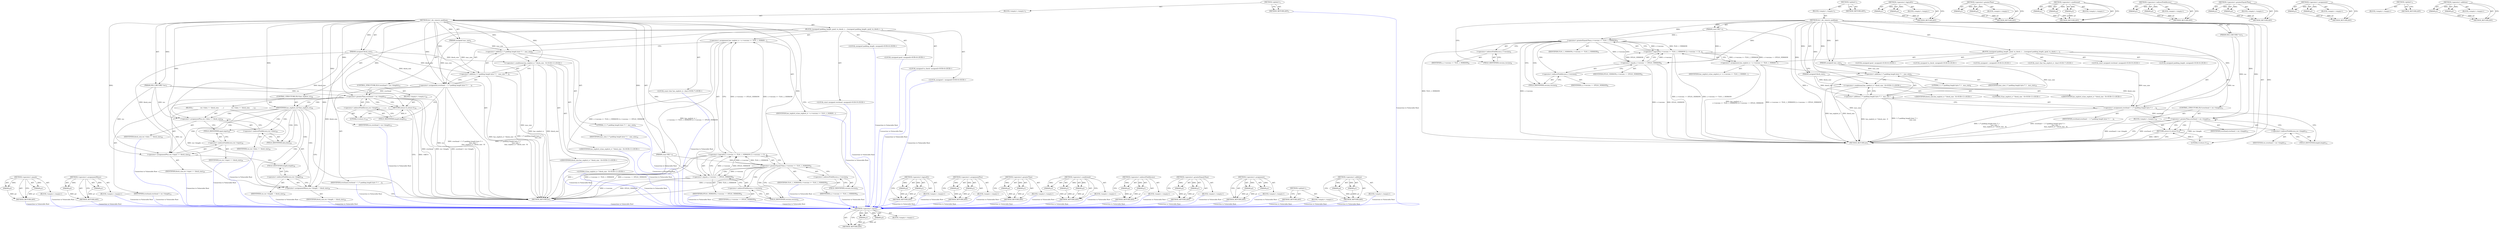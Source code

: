digraph "&lt;operator&gt;.addition" {
vulnerable_97 [label=<(METHOD,&lt;operator&gt;.equals)>];
vulnerable_98 [label=<(PARAM,p1)>];
vulnerable_99 [label=<(PARAM,p2)>];
vulnerable_100 [label=<(BLOCK,&lt;empty&gt;,&lt;empty&gt;)>];
vulnerable_101 [label=<(METHOD_RETURN,ANY)>];
vulnerable_6 [label=<(METHOD,&lt;global&gt;)<SUB>1</SUB>>];
vulnerable_7 [label=<(BLOCK,&lt;empty&gt;,&lt;empty&gt;)<SUB>1</SUB>>];
vulnerable_8 [label=<(METHOD,tls1_cbc_remove_padding)<SUB>1</SUB>>];
vulnerable_9 [label=<(PARAM,const SSL* s)<SUB>1</SUB>>];
vulnerable_10 [label=<(PARAM,SSL3_RECORD *rec)<SUB>2</SUB>>];
vulnerable_11 [label=<(PARAM,unsigned block_size)<SUB>3</SUB>>];
vulnerable_12 [label=<(PARAM,unsigned mac_size)<SUB>4</SUB>>];
vulnerable_13 [label=<(BLOCK,{
	unsigned padding_length, good, to_check, i;
...,{
	unsigned padding_length, good, to_check, i;
...)<SUB>5</SUB>>];
vulnerable_14 [label="<(LOCAL,unsigned padding_length: unsigned)<SUB>6</SUB>>"];
vulnerable_15 [label="<(LOCAL,unsigned good: unsigned)<SUB>6</SUB>>"];
vulnerable_16 [label="<(LOCAL,unsigned to_check: unsigned)<SUB>6</SUB>>"];
vulnerable_17 [label="<(LOCAL,unsigned i: unsigned)<SUB>6</SUB>>"];
vulnerable_18 [label="<(LOCAL,const char has_explicit_iv: char)<SUB>7</SUB>>"];
vulnerable_19 [label=<(&lt;operator&gt;.assignment,has_explicit_iv =
		s-&gt;version &gt;= TLS1_1_VERSIO...)<SUB>7</SUB>>];
vulnerable_20 [label=<(IDENTIFIER,has_explicit_iv,has_explicit_iv =
		s-&gt;version &gt;= TLS1_1_VERSIO...)<SUB>7</SUB>>];
vulnerable_21 [label=<(&lt;operator&gt;.logicalOr,s-&gt;version &gt;= TLS1_1_VERSION || s-&gt;version == D...)<SUB>8</SUB>>];
vulnerable_22 [label=<(&lt;operator&gt;.greaterEqualsThan,s-&gt;version &gt;= TLS1_1_VERSION)<SUB>8</SUB>>];
vulnerable_23 [label=<(&lt;operator&gt;.indirectFieldAccess,s-&gt;version)<SUB>8</SUB>>];
vulnerable_24 [label=<(IDENTIFIER,s,s-&gt;version &gt;= TLS1_1_VERSION)<SUB>8</SUB>>];
vulnerable_25 [label=<(FIELD_IDENTIFIER,version,version)<SUB>8</SUB>>];
vulnerable_26 [label=<(IDENTIFIER,TLS1_1_VERSION,s-&gt;version &gt;= TLS1_1_VERSION)<SUB>8</SUB>>];
vulnerable_27 [label=<(&lt;operator&gt;.equals,s-&gt;version == DTLS1_VERSION)<SUB>8</SUB>>];
vulnerable_28 [label=<(&lt;operator&gt;.indirectFieldAccess,s-&gt;version)<SUB>8</SUB>>];
vulnerable_29 [label=<(IDENTIFIER,s,s-&gt;version == DTLS1_VERSION)<SUB>8</SUB>>];
vulnerable_30 [label=<(FIELD_IDENTIFIER,version,version)<SUB>8</SUB>>];
vulnerable_31 [label=<(IDENTIFIER,DTLS1_VERSION,s-&gt;version == DTLS1_VERSION)<SUB>8</SUB>>];
vulnerable_32 [label="<(LOCAL,const unsigned overhead: unsigned)<SUB>9</SUB>>"];
vulnerable_33 [label=<(&lt;operator&gt;.assignment,overhead = 1 /* padding length byte */ +
				  ...)<SUB>9</SUB>>];
vulnerable_34 [label=<(IDENTIFIER,overhead,overhead = 1 /* padding length byte */ +
				  ...)<SUB>9</SUB>>];
vulnerable_35 [label=<(&lt;operator&gt;.addition,1 /* padding length byte */ +
				  mac_size +
...)<SUB>9</SUB>>];
vulnerable_36 [label=<(&lt;operator&gt;.addition,1 /* padding length byte */ +
				  mac_size)<SUB>9</SUB>>];
vulnerable_37 [label=<(LITERAL,1,1 /* padding length byte */ +
				  mac_size)<SUB>9</SUB>>];
vulnerable_38 [label=<(IDENTIFIER,mac_size,1 /* padding length byte */ +
				  mac_size)<SUB>10</SUB>>];
vulnerable_39 [label="<(&lt;operator&gt;.conditional,has_explicit_iv ? block_size : 0)<SUB>11</SUB>>"];
vulnerable_40 [label="<(IDENTIFIER,has_explicit_iv,has_explicit_iv ? block_size : 0)<SUB>11</SUB>>"];
vulnerable_41 [label="<(IDENTIFIER,block_size,has_explicit_iv ? block_size : 0)<SUB>11</SUB>>"];
vulnerable_42 [label="<(LITERAL,0,has_explicit_iv ? block_size : 0)<SUB>11</SUB>>"];
vulnerable_43 [label=<(CONTROL_STRUCTURE,IF,if (overhead &gt; rec-&gt;length))<SUB>15</SUB>>];
vulnerable_44 [label=<(&lt;operator&gt;.greaterThan,overhead &gt; rec-&gt;length)<SUB>15</SUB>>];
vulnerable_45 [label=<(IDENTIFIER,overhead,overhead &gt; rec-&gt;length)<SUB>15</SUB>>];
vulnerable_46 [label=<(&lt;operator&gt;.indirectFieldAccess,rec-&gt;length)<SUB>15</SUB>>];
vulnerable_47 [label=<(IDENTIFIER,rec,overhead &gt; rec-&gt;length)<SUB>15</SUB>>];
vulnerable_48 [label=<(FIELD_IDENTIFIER,length,length)<SUB>15</SUB>>];
vulnerable_49 [label=<(BLOCK,&lt;empty&gt;,&lt;empty&gt;)<SUB>16</SUB>>];
vulnerable_50 [label=<(RETURN,return 0;,return 0;)<SUB>16</SUB>>];
vulnerable_51 [label=<(LITERAL,0,return 0;)<SUB>16</SUB>>];
vulnerable_52 [label=<(METHOD_RETURN,int)<SUB>1</SUB>>];
vulnerable_54 [label=<(METHOD_RETURN,ANY)<SUB>1</SUB>>];
vulnerable_82 [label=<(METHOD,&lt;operator&gt;.logicalOr)>];
vulnerable_83 [label=<(PARAM,p1)>];
vulnerable_84 [label=<(PARAM,p2)>];
vulnerable_85 [label=<(BLOCK,&lt;empty&gt;,&lt;empty&gt;)>];
vulnerable_86 [label=<(METHOD_RETURN,ANY)>];
vulnerable_113 [label=<(METHOD,&lt;operator&gt;.greaterThan)>];
vulnerable_114 [label=<(PARAM,p1)>];
vulnerable_115 [label=<(PARAM,p2)>];
vulnerable_116 [label=<(BLOCK,&lt;empty&gt;,&lt;empty&gt;)>];
vulnerable_117 [label=<(METHOD_RETURN,ANY)>];
vulnerable_107 [label=<(METHOD,&lt;operator&gt;.conditional)>];
vulnerable_108 [label=<(PARAM,p1)>];
vulnerable_109 [label=<(PARAM,p2)>];
vulnerable_110 [label=<(PARAM,p3)>];
vulnerable_111 [label=<(BLOCK,&lt;empty&gt;,&lt;empty&gt;)>];
vulnerable_112 [label=<(METHOD_RETURN,ANY)>];
vulnerable_92 [label=<(METHOD,&lt;operator&gt;.indirectFieldAccess)>];
vulnerable_93 [label=<(PARAM,p1)>];
vulnerable_94 [label=<(PARAM,p2)>];
vulnerable_95 [label=<(BLOCK,&lt;empty&gt;,&lt;empty&gt;)>];
vulnerable_96 [label=<(METHOD_RETURN,ANY)>];
vulnerable_87 [label=<(METHOD,&lt;operator&gt;.greaterEqualsThan)>];
vulnerable_88 [label=<(PARAM,p1)>];
vulnerable_89 [label=<(PARAM,p2)>];
vulnerable_90 [label=<(BLOCK,&lt;empty&gt;,&lt;empty&gt;)>];
vulnerable_91 [label=<(METHOD_RETURN,ANY)>];
vulnerable_77 [label=<(METHOD,&lt;operator&gt;.assignment)>];
vulnerable_78 [label=<(PARAM,p1)>];
vulnerable_79 [label=<(PARAM,p2)>];
vulnerable_80 [label=<(BLOCK,&lt;empty&gt;,&lt;empty&gt;)>];
vulnerable_81 [label=<(METHOD_RETURN,ANY)>];
vulnerable_71 [label=<(METHOD,&lt;global&gt;)<SUB>1</SUB>>];
vulnerable_72 [label=<(BLOCK,&lt;empty&gt;,&lt;empty&gt;)>];
vulnerable_73 [label=<(METHOD_RETURN,ANY)>];
vulnerable_102 [label=<(METHOD,&lt;operator&gt;.addition)>];
vulnerable_103 [label=<(PARAM,p1)>];
vulnerable_104 [label=<(PARAM,p2)>];
vulnerable_105 [label=<(BLOCK,&lt;empty&gt;,&lt;empty&gt;)>];
vulnerable_106 [label=<(METHOD_RETURN,ANY)>];
fixed_115 [label=<(METHOD,&lt;operator&gt;.equals)>];
fixed_116 [label=<(PARAM,p1)>];
fixed_117 [label=<(PARAM,p2)>];
fixed_118 [label=<(BLOCK,&lt;empty&gt;,&lt;empty&gt;)>];
fixed_119 [label=<(METHOD_RETURN,ANY)>];
fixed_141 [label=<(METHOD,&lt;operator&gt;.assignmentMinus)>];
fixed_142 [label=<(PARAM,p1)>];
fixed_143 [label=<(PARAM,p2)>];
fixed_144 [label=<(BLOCK,&lt;empty&gt;,&lt;empty&gt;)>];
fixed_145 [label=<(METHOD_RETURN,ANY)>];
fixed_6 [label=<(METHOD,&lt;global&gt;)<SUB>1</SUB>>];
fixed_7 [label=<(BLOCK,&lt;empty&gt;,&lt;empty&gt;)<SUB>1</SUB>>];
fixed_8 [label=<(METHOD,tls1_cbc_remove_padding)<SUB>1</SUB>>];
fixed_9 [label=<(PARAM,const SSL* s)<SUB>1</SUB>>];
fixed_10 [label=<(PARAM,SSL3_RECORD *rec)<SUB>2</SUB>>];
fixed_11 [label=<(PARAM,unsigned block_size)<SUB>3</SUB>>];
fixed_12 [label=<(PARAM,unsigned mac_size)<SUB>4</SUB>>];
fixed_13 [label=<(BLOCK,{
	unsigned padding_length, good, to_check, i;
...,{
	unsigned padding_length, good, to_check, i;
...)<SUB>5</SUB>>];
fixed_14 [label="<(LOCAL,unsigned padding_length: unsigned)<SUB>6</SUB>>"];
fixed_15 [label="<(LOCAL,unsigned good: unsigned)<SUB>6</SUB>>"];
fixed_16 [label="<(LOCAL,unsigned to_check: unsigned)<SUB>6</SUB>>"];
fixed_17 [label="<(LOCAL,unsigned i: unsigned)<SUB>6</SUB>>"];
fixed_18 [label="<(LOCAL,const char has_explicit_iv: char)<SUB>7</SUB>>"];
fixed_19 [label=<(&lt;operator&gt;.assignment,has_explicit_iv =
		s-&gt;version &gt;= TLS1_1_VERSIO...)<SUB>7</SUB>>];
fixed_20 [label=<(IDENTIFIER,has_explicit_iv,has_explicit_iv =
		s-&gt;version &gt;= TLS1_1_VERSIO...)<SUB>7</SUB>>];
fixed_21 [label=<(&lt;operator&gt;.logicalOr,s-&gt;version &gt;= TLS1_1_VERSION || s-&gt;version == D...)<SUB>8</SUB>>];
fixed_22 [label=<(&lt;operator&gt;.greaterEqualsThan,s-&gt;version &gt;= TLS1_1_VERSION)<SUB>8</SUB>>];
fixed_23 [label=<(&lt;operator&gt;.indirectFieldAccess,s-&gt;version)<SUB>8</SUB>>];
fixed_24 [label=<(IDENTIFIER,s,s-&gt;version &gt;= TLS1_1_VERSION)<SUB>8</SUB>>];
fixed_25 [label=<(FIELD_IDENTIFIER,version,version)<SUB>8</SUB>>];
fixed_26 [label=<(IDENTIFIER,TLS1_1_VERSION,s-&gt;version &gt;= TLS1_1_VERSION)<SUB>8</SUB>>];
fixed_27 [label=<(&lt;operator&gt;.equals,s-&gt;version == DTLS1_VERSION)<SUB>8</SUB>>];
fixed_28 [label=<(&lt;operator&gt;.indirectFieldAccess,s-&gt;version)<SUB>8</SUB>>];
fixed_29 [label=<(IDENTIFIER,s,s-&gt;version == DTLS1_VERSION)<SUB>8</SUB>>];
fixed_30 [label=<(FIELD_IDENTIFIER,version,version)<SUB>8</SUB>>];
fixed_31 [label=<(IDENTIFIER,DTLS1_VERSION,s-&gt;version == DTLS1_VERSION)<SUB>8</SUB>>];
fixed_32 [label="<(LOCAL,const unsigned overhead: unsigned)<SUB>9</SUB>>"];
fixed_33 [label=<(&lt;operator&gt;.assignment,overhead = 1 /* padding length byte */ +
				  ...)<SUB>9</SUB>>];
fixed_34 [label=<(IDENTIFIER,overhead,overhead = 1 /* padding length byte */ +
				  ...)<SUB>9</SUB>>];
fixed_35 [label=<(&lt;operator&gt;.addition,1 /* padding length byte */ +
				  mac_size +
...)<SUB>9</SUB>>];
fixed_36 [label=<(&lt;operator&gt;.addition,1 /* padding length byte */ +
				  mac_size)<SUB>9</SUB>>];
fixed_37 [label=<(LITERAL,1,1 /* padding length byte */ +
				  mac_size)<SUB>9</SUB>>];
fixed_38 [label=<(IDENTIFIER,mac_size,1 /* padding length byte */ +
				  mac_size)<SUB>10</SUB>>];
fixed_39 [label="<(&lt;operator&gt;.conditional,has_explicit_iv ? block_size : 0)<SUB>11</SUB>>"];
fixed_40 [label="<(IDENTIFIER,has_explicit_iv,has_explicit_iv ? block_size : 0)<SUB>11</SUB>>"];
fixed_41 [label="<(IDENTIFIER,block_size,has_explicit_iv ? block_size : 0)<SUB>11</SUB>>"];
fixed_42 [label="<(LITERAL,0,has_explicit_iv ? block_size : 0)<SUB>11</SUB>>"];
fixed_43 [label=<(CONTROL_STRUCTURE,IF,if (overhead &gt; rec-&gt;length))<SUB>15</SUB>>];
fixed_44 [label=<(&lt;operator&gt;.greaterThan,overhead &gt; rec-&gt;length)<SUB>15</SUB>>];
fixed_45 [label=<(IDENTIFIER,overhead,overhead &gt; rec-&gt;length)<SUB>15</SUB>>];
fixed_46 [label=<(&lt;operator&gt;.indirectFieldAccess,rec-&gt;length)<SUB>15</SUB>>];
fixed_47 [label=<(IDENTIFIER,rec,overhead &gt; rec-&gt;length)<SUB>15</SUB>>];
fixed_48 [label=<(FIELD_IDENTIFIER,length,length)<SUB>15</SUB>>];
fixed_49 [label=<(BLOCK,&lt;empty&gt;,&lt;empty&gt;)<SUB>16</SUB>>];
fixed_50 [label=<(RETURN,return 0;,return 0;)<SUB>16</SUB>>];
fixed_51 [label=<(LITERAL,0,return 0;)<SUB>16</SUB>>];
fixed_52 [label=<(CONTROL_STRUCTURE,IF,if (has_explicit_iv))<SUB>26</SUB>>];
fixed_53 [label=<(IDENTIFIER,has_explicit_iv,if (has_explicit_iv))<SUB>26</SUB>>];
fixed_54 [label=<(BLOCK,{
               rec-&gt;data += block_size;
     ...,{
               rec-&gt;data += block_size;
     ...)<SUB>27</SUB>>];
fixed_55 [label=<(&lt;operator&gt;.assignmentPlus,rec-&gt;data += block_size)<SUB>28</SUB>>];
fixed_56 [label=<(&lt;operator&gt;.indirectFieldAccess,rec-&gt;data)<SUB>28</SUB>>];
fixed_57 [label=<(IDENTIFIER,rec,rec-&gt;data += block_size)<SUB>28</SUB>>];
fixed_58 [label=<(FIELD_IDENTIFIER,data,data)<SUB>28</SUB>>];
fixed_59 [label=<(IDENTIFIER,block_size,rec-&gt;data += block_size)<SUB>28</SUB>>];
fixed_60 [label=<(&lt;operator&gt;.assignmentPlus,rec-&gt;input += block_size)<SUB>29</SUB>>];
fixed_61 [label=<(&lt;operator&gt;.indirectFieldAccess,rec-&gt;input)<SUB>29</SUB>>];
fixed_62 [label=<(IDENTIFIER,rec,rec-&gt;input += block_size)<SUB>29</SUB>>];
fixed_63 [label=<(FIELD_IDENTIFIER,input,input)<SUB>29</SUB>>];
fixed_64 [label=<(IDENTIFIER,block_size,rec-&gt;input += block_size)<SUB>29</SUB>>];
fixed_65 [label=<(&lt;operator&gt;.assignmentMinus,rec-&gt;length -= block_size)<SUB>30</SUB>>];
fixed_66 [label=<(&lt;operator&gt;.indirectFieldAccess,rec-&gt;length)<SUB>30</SUB>>];
fixed_67 [label=<(IDENTIFIER,rec,rec-&gt;length -= block_size)<SUB>30</SUB>>];
fixed_68 [label=<(FIELD_IDENTIFIER,length,length)<SUB>30</SUB>>];
fixed_69 [label=<(IDENTIFIER,block_size,rec-&gt;length -= block_size)<SUB>30</SUB>>];
fixed_70 [label=<(METHOD_RETURN,int)<SUB>1</SUB>>];
fixed_72 [label=<(METHOD_RETURN,ANY)<SUB>1</SUB>>];
fixed_100 [label=<(METHOD,&lt;operator&gt;.logicalOr)>];
fixed_101 [label=<(PARAM,p1)>];
fixed_102 [label=<(PARAM,p2)>];
fixed_103 [label=<(BLOCK,&lt;empty&gt;,&lt;empty&gt;)>];
fixed_104 [label=<(METHOD_RETURN,ANY)>];
fixed_136 [label=<(METHOD,&lt;operator&gt;.assignmentPlus)>];
fixed_137 [label=<(PARAM,p1)>];
fixed_138 [label=<(PARAM,p2)>];
fixed_139 [label=<(BLOCK,&lt;empty&gt;,&lt;empty&gt;)>];
fixed_140 [label=<(METHOD_RETURN,ANY)>];
fixed_131 [label=<(METHOD,&lt;operator&gt;.greaterThan)>];
fixed_132 [label=<(PARAM,p1)>];
fixed_133 [label=<(PARAM,p2)>];
fixed_134 [label=<(BLOCK,&lt;empty&gt;,&lt;empty&gt;)>];
fixed_135 [label=<(METHOD_RETURN,ANY)>];
fixed_125 [label=<(METHOD,&lt;operator&gt;.conditional)>];
fixed_126 [label=<(PARAM,p1)>];
fixed_127 [label=<(PARAM,p2)>];
fixed_128 [label=<(PARAM,p3)>];
fixed_129 [label=<(BLOCK,&lt;empty&gt;,&lt;empty&gt;)>];
fixed_130 [label=<(METHOD_RETURN,ANY)>];
fixed_110 [label=<(METHOD,&lt;operator&gt;.indirectFieldAccess)>];
fixed_111 [label=<(PARAM,p1)>];
fixed_112 [label=<(PARAM,p2)>];
fixed_113 [label=<(BLOCK,&lt;empty&gt;,&lt;empty&gt;)>];
fixed_114 [label=<(METHOD_RETURN,ANY)>];
fixed_105 [label=<(METHOD,&lt;operator&gt;.greaterEqualsThan)>];
fixed_106 [label=<(PARAM,p1)>];
fixed_107 [label=<(PARAM,p2)>];
fixed_108 [label=<(BLOCK,&lt;empty&gt;,&lt;empty&gt;)>];
fixed_109 [label=<(METHOD_RETURN,ANY)>];
fixed_95 [label=<(METHOD,&lt;operator&gt;.assignment)>];
fixed_96 [label=<(PARAM,p1)>];
fixed_97 [label=<(PARAM,p2)>];
fixed_98 [label=<(BLOCK,&lt;empty&gt;,&lt;empty&gt;)>];
fixed_99 [label=<(METHOD_RETURN,ANY)>];
fixed_89 [label=<(METHOD,&lt;global&gt;)<SUB>1</SUB>>];
fixed_90 [label=<(BLOCK,&lt;empty&gt;,&lt;empty&gt;)>];
fixed_91 [label=<(METHOD_RETURN,ANY)>];
fixed_120 [label=<(METHOD,&lt;operator&gt;.addition)>];
fixed_121 [label=<(PARAM,p1)>];
fixed_122 [label=<(PARAM,p2)>];
fixed_123 [label=<(BLOCK,&lt;empty&gt;,&lt;empty&gt;)>];
fixed_124 [label=<(METHOD_RETURN,ANY)>];
vulnerable_97 -> vulnerable_98  [key=0, label="AST: "];
vulnerable_97 -> vulnerable_98  [key=1, label="DDG: "];
vulnerable_97 -> vulnerable_100  [key=0, label="AST: "];
vulnerable_97 -> vulnerable_99  [key=0, label="AST: "];
vulnerable_97 -> vulnerable_99  [key=1, label="DDG: "];
vulnerable_97 -> vulnerable_101  [key=0, label="AST: "];
vulnerable_97 -> vulnerable_101  [key=1, label="CFG: "];
vulnerable_98 -> vulnerable_101  [key=0, label="DDG: p1"];
vulnerable_99 -> vulnerable_101  [key=0, label="DDG: p2"];
vulnerable_6 -> vulnerable_7  [key=0, label="AST: "];
vulnerable_6 -> vulnerable_54  [key=0, label="AST: "];
vulnerable_6 -> vulnerable_54  [key=1, label="CFG: "];
vulnerable_7 -> vulnerable_8  [key=0, label="AST: "];
vulnerable_8 -> vulnerable_9  [key=0, label="AST: "];
vulnerable_8 -> vulnerable_9  [key=1, label="DDG: "];
vulnerable_8 -> vulnerable_10  [key=0, label="AST: "];
vulnerable_8 -> vulnerable_10  [key=1, label="DDG: "];
vulnerable_8 -> vulnerable_11  [key=0, label="AST: "];
vulnerable_8 -> vulnerable_11  [key=1, label="DDG: "];
vulnerable_8 -> vulnerable_12  [key=0, label="AST: "];
vulnerable_8 -> vulnerable_12  [key=1, label="DDG: "];
vulnerable_8 -> vulnerable_13  [key=0, label="AST: "];
vulnerable_8 -> vulnerable_52  [key=0, label="AST: "];
vulnerable_8 -> vulnerable_25  [key=0, label="CFG: "];
vulnerable_8 -> vulnerable_33  [key=0, label="DDG: "];
vulnerable_8 -> vulnerable_35  [key=0, label="DDG: "];
vulnerable_8 -> vulnerable_44  [key=0, label="DDG: "];
vulnerable_8 -> vulnerable_50  [key=0, label="DDG: "];
vulnerable_8 -> vulnerable_22  [key=0, label="DDG: "];
vulnerable_8 -> vulnerable_27  [key=0, label="DDG: "];
vulnerable_8 -> vulnerable_36  [key=0, label="DDG: "];
vulnerable_8 -> vulnerable_39  [key=0, label="DDG: "];
vulnerable_8 -> vulnerable_51  [key=0, label="DDG: "];
vulnerable_9 -> vulnerable_52  [key=0, label="DDG: s"];
vulnerable_9 -> vulnerable_22  [key=0, label="DDG: s"];
vulnerable_9 -> vulnerable_27  [key=0, label="DDG: s"];
vulnerable_10 -> vulnerable_52  [key=0, label="DDG: rec"];
vulnerable_10 -> vulnerable_44  [key=0, label="DDG: rec"];
vulnerable_11 -> vulnerable_33  [key=0, label="DDG: block_size"];
vulnerable_11 -> vulnerable_35  [key=0, label="DDG: block_size"];
vulnerable_11 -> vulnerable_39  [key=0, label="DDG: block_size"];
vulnerable_12 -> vulnerable_33  [key=0, label="DDG: mac_size"];
vulnerable_12 -> vulnerable_35  [key=0, label="DDG: mac_size"];
vulnerable_12 -> vulnerable_36  [key=0, label="DDG: mac_size"];
vulnerable_13 -> vulnerable_14  [key=0, label="AST: "];
vulnerable_13 -> vulnerable_15  [key=0, label="AST: "];
vulnerable_13 -> vulnerable_16  [key=0, label="AST: "];
vulnerable_13 -> vulnerable_17  [key=0, label="AST: "];
vulnerable_13 -> vulnerable_18  [key=0, label="AST: "];
vulnerable_13 -> vulnerable_19  [key=0, label="AST: "];
vulnerable_13 -> vulnerable_32  [key=0, label="AST: "];
vulnerable_13 -> vulnerable_33  [key=0, label="AST: "];
vulnerable_13 -> vulnerable_43  [key=0, label="AST: "];
vulnerable_19 -> vulnerable_20  [key=0, label="AST: "];
vulnerable_19 -> vulnerable_21  [key=0, label="AST: "];
vulnerable_19 -> vulnerable_36  [key=0, label="CFG: "];
vulnerable_19 -> vulnerable_52  [key=0, label="DDG: s-&gt;version &gt;= TLS1_1_VERSION || s-&gt;version == DTLS1_VERSION"];
vulnerable_19 -> vulnerable_52  [key=1, label="DDG: has_explicit_iv =
		s-&gt;version &gt;= TLS1_1_VERSION || s-&gt;version == DTLS1_VERSION"];
vulnerable_21 -> vulnerable_22  [key=0, label="AST: "];
vulnerable_21 -> vulnerable_27  [key=0, label="AST: "];
vulnerable_21 -> vulnerable_19  [key=0, label="CFG: "];
vulnerable_21 -> vulnerable_19  [key=1, label="DDG: s-&gt;version &gt;= TLS1_1_VERSION"];
vulnerable_21 -> vulnerable_19  [key=2, label="DDG: s-&gt;version == DTLS1_VERSION"];
vulnerable_21 -> vulnerable_52  [key=0, label="DDG: s-&gt;version &gt;= TLS1_1_VERSION"];
vulnerable_21 -> vulnerable_52  [key=1, label="DDG: s-&gt;version == DTLS1_VERSION"];
vulnerable_22 -> vulnerable_23  [key=0, label="AST: "];
vulnerable_22 -> vulnerable_26  [key=0, label="AST: "];
vulnerable_22 -> vulnerable_21  [key=0, label="CFG: "];
vulnerable_22 -> vulnerable_21  [key=1, label="DDG: s-&gt;version"];
vulnerable_22 -> vulnerable_21  [key=2, label="DDG: TLS1_1_VERSION"];
vulnerable_22 -> vulnerable_30  [key=0, label="CFG: "];
vulnerable_22 -> vulnerable_30  [key=1, label="CDG: "];
vulnerable_22 -> vulnerable_52  [key=0, label="DDG: s-&gt;version"];
vulnerable_22 -> vulnerable_52  [key=1, label="DDG: TLS1_1_VERSION"];
vulnerable_22 -> vulnerable_27  [key=0, label="DDG: s-&gt;version"];
vulnerable_22 -> vulnerable_27  [key=1, label="CDG: "];
vulnerable_22 -> vulnerable_28  [key=0, label="CDG: "];
vulnerable_23 -> vulnerable_24  [key=0, label="AST: "];
vulnerable_23 -> vulnerable_25  [key=0, label="AST: "];
vulnerable_23 -> vulnerable_22  [key=0, label="CFG: "];
vulnerable_25 -> vulnerable_23  [key=0, label="CFG: "];
vulnerable_27 -> vulnerable_28  [key=0, label="AST: "];
vulnerable_27 -> vulnerable_31  [key=0, label="AST: "];
vulnerable_27 -> vulnerable_21  [key=0, label="CFG: "];
vulnerable_27 -> vulnerable_21  [key=1, label="DDG: s-&gt;version"];
vulnerable_27 -> vulnerable_21  [key=2, label="DDG: DTLS1_VERSION"];
vulnerable_27 -> vulnerable_52  [key=0, label="DDG: s-&gt;version"];
vulnerable_27 -> vulnerable_52  [key=1, label="DDG: DTLS1_VERSION"];
vulnerable_28 -> vulnerable_29  [key=0, label="AST: "];
vulnerable_28 -> vulnerable_30  [key=0, label="AST: "];
vulnerable_28 -> vulnerable_27  [key=0, label="CFG: "];
vulnerable_30 -> vulnerable_28  [key=0, label="CFG: "];
vulnerable_33 -> vulnerable_34  [key=0, label="AST: "];
vulnerable_33 -> vulnerable_35  [key=0, label="AST: "];
vulnerable_33 -> vulnerable_48  [key=0, label="CFG: "];
vulnerable_33 -> vulnerable_52  [key=0, label="DDG: 1 /* padding length byte */ +
				  mac_size +
				  (has_explicit_iv ? block_size : 0)"];
vulnerable_33 -> vulnerable_52  [key=1, label="DDG: overhead = 1 /* padding length byte */ +
				  mac_size +
				  (has_explicit_iv ? block_size : 0)"];
vulnerable_33 -> vulnerable_44  [key=0, label="DDG: overhead"];
vulnerable_35 -> vulnerable_36  [key=0, label="AST: "];
vulnerable_35 -> vulnerable_39  [key=0, label="AST: "];
vulnerable_35 -> vulnerable_33  [key=0, label="CFG: "];
vulnerable_35 -> vulnerable_52  [key=0, label="DDG: 1 /* padding length byte */ +
				  mac_size"];
vulnerable_35 -> vulnerable_52  [key=1, label="DDG: has_explicit_iv ? block_size : 0"];
vulnerable_36 -> vulnerable_37  [key=0, label="AST: "];
vulnerable_36 -> vulnerable_38  [key=0, label="AST: "];
vulnerable_36 -> vulnerable_39  [key=0, label="CFG: "];
vulnerable_36 -> vulnerable_52  [key=0, label="DDG: mac_size"];
vulnerable_39 -> vulnerable_40  [key=0, label="AST: "];
vulnerable_39 -> vulnerable_41  [key=0, label="AST: "];
vulnerable_39 -> vulnerable_42  [key=0, label="AST: "];
vulnerable_39 -> vulnerable_35  [key=0, label="CFG: "];
vulnerable_39 -> vulnerable_52  [key=0, label="DDG: has_explicit_iv"];
vulnerable_39 -> vulnerable_52  [key=1, label="DDG: block_size"];
vulnerable_43 -> vulnerable_44  [key=0, label="AST: "];
vulnerable_43 -> vulnerable_49  [key=0, label="AST: "];
vulnerable_44 -> vulnerable_45  [key=0, label="AST: "];
vulnerable_44 -> vulnerable_46  [key=0, label="AST: "];
vulnerable_44 -> vulnerable_52  [key=0, label="CFG: "];
vulnerable_44 -> vulnerable_52  [key=1, label="DDG: overhead"];
vulnerable_44 -> vulnerable_52  [key=2, label="DDG: rec-&gt;length"];
vulnerable_44 -> vulnerable_52  [key=3, label="DDG: overhead &gt; rec-&gt;length"];
vulnerable_44 -> vulnerable_50  [key=0, label="CFG: "];
vulnerable_44 -> vulnerable_50  [key=1, label="CDG: "];
vulnerable_46 -> vulnerable_47  [key=0, label="AST: "];
vulnerable_46 -> vulnerable_48  [key=0, label="AST: "];
vulnerable_46 -> vulnerable_44  [key=0, label="CFG: "];
vulnerable_48 -> vulnerable_46  [key=0, label="CFG: "];
vulnerable_49 -> vulnerable_50  [key=0, label="AST: "];
vulnerable_50 -> vulnerable_51  [key=0, label="AST: "];
vulnerable_50 -> vulnerable_52  [key=0, label="CFG: "];
vulnerable_50 -> vulnerable_52  [key=1, label="DDG: &lt;RET&gt;"];
vulnerable_51 -> vulnerable_50  [key=0, label="DDG: 0"];
vulnerable_82 -> vulnerable_83  [key=0, label="AST: "];
vulnerable_82 -> vulnerable_83  [key=1, label="DDG: "];
vulnerable_82 -> vulnerable_85  [key=0, label="AST: "];
vulnerable_82 -> vulnerable_84  [key=0, label="AST: "];
vulnerable_82 -> vulnerable_84  [key=1, label="DDG: "];
vulnerable_82 -> vulnerable_86  [key=0, label="AST: "];
vulnerable_82 -> vulnerable_86  [key=1, label="CFG: "];
vulnerable_83 -> vulnerable_86  [key=0, label="DDG: p1"];
vulnerable_84 -> vulnerable_86  [key=0, label="DDG: p2"];
vulnerable_113 -> vulnerable_114  [key=0, label="AST: "];
vulnerable_113 -> vulnerable_114  [key=1, label="DDG: "];
vulnerable_113 -> vulnerable_116  [key=0, label="AST: "];
vulnerable_113 -> vulnerable_115  [key=0, label="AST: "];
vulnerable_113 -> vulnerable_115  [key=1, label="DDG: "];
vulnerable_113 -> vulnerable_117  [key=0, label="AST: "];
vulnerable_113 -> vulnerable_117  [key=1, label="CFG: "];
vulnerable_114 -> vulnerable_117  [key=0, label="DDG: p1"];
vulnerable_115 -> vulnerable_117  [key=0, label="DDG: p2"];
vulnerable_107 -> vulnerable_108  [key=0, label="AST: "];
vulnerable_107 -> vulnerable_108  [key=1, label="DDG: "];
vulnerable_107 -> vulnerable_111  [key=0, label="AST: "];
vulnerable_107 -> vulnerable_109  [key=0, label="AST: "];
vulnerable_107 -> vulnerable_109  [key=1, label="DDG: "];
vulnerable_107 -> vulnerable_112  [key=0, label="AST: "];
vulnerable_107 -> vulnerable_112  [key=1, label="CFG: "];
vulnerable_107 -> vulnerable_110  [key=0, label="AST: "];
vulnerable_107 -> vulnerable_110  [key=1, label="DDG: "];
vulnerable_108 -> vulnerable_112  [key=0, label="DDG: p1"];
vulnerable_109 -> vulnerable_112  [key=0, label="DDG: p2"];
vulnerable_110 -> vulnerable_112  [key=0, label="DDG: p3"];
vulnerable_92 -> vulnerable_93  [key=0, label="AST: "];
vulnerable_92 -> vulnerable_93  [key=1, label="DDG: "];
vulnerable_92 -> vulnerable_95  [key=0, label="AST: "];
vulnerable_92 -> vulnerable_94  [key=0, label="AST: "];
vulnerable_92 -> vulnerable_94  [key=1, label="DDG: "];
vulnerable_92 -> vulnerable_96  [key=0, label="AST: "];
vulnerable_92 -> vulnerable_96  [key=1, label="CFG: "];
vulnerable_93 -> vulnerable_96  [key=0, label="DDG: p1"];
vulnerable_94 -> vulnerable_96  [key=0, label="DDG: p2"];
vulnerable_87 -> vulnerable_88  [key=0, label="AST: "];
vulnerable_87 -> vulnerable_88  [key=1, label="DDG: "];
vulnerable_87 -> vulnerable_90  [key=0, label="AST: "];
vulnerable_87 -> vulnerable_89  [key=0, label="AST: "];
vulnerable_87 -> vulnerable_89  [key=1, label="DDG: "];
vulnerable_87 -> vulnerable_91  [key=0, label="AST: "];
vulnerable_87 -> vulnerable_91  [key=1, label="CFG: "];
vulnerable_88 -> vulnerable_91  [key=0, label="DDG: p1"];
vulnerable_89 -> vulnerable_91  [key=0, label="DDG: p2"];
vulnerable_77 -> vulnerable_78  [key=0, label="AST: "];
vulnerable_77 -> vulnerable_78  [key=1, label="DDG: "];
vulnerable_77 -> vulnerable_80  [key=0, label="AST: "];
vulnerable_77 -> vulnerable_79  [key=0, label="AST: "];
vulnerable_77 -> vulnerable_79  [key=1, label="DDG: "];
vulnerable_77 -> vulnerable_81  [key=0, label="AST: "];
vulnerable_77 -> vulnerable_81  [key=1, label="CFG: "];
vulnerable_78 -> vulnerable_81  [key=0, label="DDG: p1"];
vulnerable_79 -> vulnerable_81  [key=0, label="DDG: p2"];
vulnerable_71 -> vulnerable_72  [key=0, label="AST: "];
vulnerable_71 -> vulnerable_73  [key=0, label="AST: "];
vulnerable_71 -> vulnerable_73  [key=1, label="CFG: "];
vulnerable_102 -> vulnerable_103  [key=0, label="AST: "];
vulnerable_102 -> vulnerable_103  [key=1, label="DDG: "];
vulnerable_102 -> vulnerable_105  [key=0, label="AST: "];
vulnerable_102 -> vulnerable_104  [key=0, label="AST: "];
vulnerable_102 -> vulnerable_104  [key=1, label="DDG: "];
vulnerable_102 -> vulnerable_106  [key=0, label="AST: "];
vulnerable_102 -> vulnerable_106  [key=1, label="CFG: "];
vulnerable_103 -> vulnerable_106  [key=0, label="DDG: p1"];
vulnerable_104 -> vulnerable_106  [key=0, label="DDG: p2"];
fixed_115 -> fixed_116  [key=0, label="AST: "];
fixed_115 -> fixed_116  [key=1, label="DDG: "];
fixed_115 -> fixed_118  [key=0, label="AST: "];
fixed_115 -> fixed_117  [key=0, label="AST: "];
fixed_115 -> fixed_117  [key=1, label="DDG: "];
fixed_115 -> fixed_119  [key=0, label="AST: "];
fixed_115 -> fixed_119  [key=1, label="CFG: "];
fixed_116 -> fixed_119  [key=0, label="DDG: p1"];
fixed_117 -> fixed_119  [key=0, label="DDG: p2"];
fixed_118 -> vulnerable_97  [color=blue, key=0, label="Connection to Vulnerable Root", penwidth="2.0", style=dashed];
fixed_119 -> vulnerable_97  [color=blue, key=0, label="Connection to Vulnerable Root", penwidth="2.0", style=dashed];
fixed_141 -> fixed_142  [key=0, label="AST: "];
fixed_141 -> fixed_142  [key=1, label="DDG: "];
fixed_141 -> fixed_144  [key=0, label="AST: "];
fixed_141 -> fixed_143  [key=0, label="AST: "];
fixed_141 -> fixed_143  [key=1, label="DDG: "];
fixed_141 -> fixed_145  [key=0, label="AST: "];
fixed_141 -> fixed_145  [key=1, label="CFG: "];
fixed_142 -> fixed_145  [key=0, label="DDG: p1"];
fixed_143 -> fixed_145  [key=0, label="DDG: p2"];
fixed_144 -> vulnerable_97  [color=blue, key=0, label="Connection to Vulnerable Root", penwidth="2.0", style=dashed];
fixed_145 -> vulnerable_97  [color=blue, key=0, label="Connection to Vulnerable Root", penwidth="2.0", style=dashed];
fixed_6 -> fixed_7  [key=0, label="AST: "];
fixed_6 -> fixed_72  [key=0, label="AST: "];
fixed_6 -> fixed_72  [key=1, label="CFG: "];
fixed_7 -> fixed_8  [key=0, label="AST: "];
fixed_8 -> fixed_9  [key=0, label="AST: "];
fixed_8 -> fixed_9  [key=1, label="DDG: "];
fixed_8 -> fixed_10  [key=0, label="AST: "];
fixed_8 -> fixed_10  [key=1, label="DDG: "];
fixed_8 -> fixed_11  [key=0, label="AST: "];
fixed_8 -> fixed_11  [key=1, label="DDG: "];
fixed_8 -> fixed_12  [key=0, label="AST: "];
fixed_8 -> fixed_12  [key=1, label="DDG: "];
fixed_8 -> fixed_13  [key=0, label="AST: "];
fixed_8 -> fixed_70  [key=0, label="AST: "];
fixed_8 -> fixed_25  [key=0, label="CFG: "];
fixed_8 -> fixed_33  [key=0, label="DDG: "];
fixed_8 -> fixed_53  [key=0, label="DDG: "];
fixed_8 -> fixed_35  [key=0, label="DDG: "];
fixed_8 -> fixed_44  [key=0, label="DDG: "];
fixed_8 -> fixed_50  [key=0, label="DDG: "];
fixed_8 -> fixed_55  [key=0, label="DDG: "];
fixed_8 -> fixed_60  [key=0, label="DDG: "];
fixed_8 -> fixed_65  [key=0, label="DDG: "];
fixed_8 -> fixed_22  [key=0, label="DDG: "];
fixed_8 -> fixed_27  [key=0, label="DDG: "];
fixed_8 -> fixed_36  [key=0, label="DDG: "];
fixed_8 -> fixed_39  [key=0, label="DDG: "];
fixed_8 -> fixed_51  [key=0, label="DDG: "];
fixed_9 -> fixed_70  [key=0, label="DDG: s"];
fixed_9 -> fixed_22  [key=0, label="DDG: s"];
fixed_9 -> fixed_27  [key=0, label="DDG: s"];
fixed_10 -> fixed_70  [key=0, label="DDG: rec"];
fixed_10 -> fixed_44  [key=0, label="DDG: rec"];
fixed_10 -> fixed_55  [key=0, label="DDG: rec"];
fixed_10 -> fixed_60  [key=0, label="DDG: rec"];
fixed_10 -> fixed_65  [key=0, label="DDG: rec"];
fixed_11 -> fixed_33  [key=0, label="DDG: block_size"];
fixed_11 -> fixed_35  [key=0, label="DDG: block_size"];
fixed_11 -> fixed_55  [key=0, label="DDG: block_size"];
fixed_11 -> fixed_60  [key=0, label="DDG: block_size"];
fixed_11 -> fixed_65  [key=0, label="DDG: block_size"];
fixed_11 -> fixed_39  [key=0, label="DDG: block_size"];
fixed_12 -> fixed_33  [key=0, label="DDG: mac_size"];
fixed_12 -> fixed_35  [key=0, label="DDG: mac_size"];
fixed_12 -> fixed_36  [key=0, label="DDG: mac_size"];
fixed_13 -> fixed_14  [key=0, label="AST: "];
fixed_13 -> fixed_15  [key=0, label="AST: "];
fixed_13 -> fixed_16  [key=0, label="AST: "];
fixed_13 -> fixed_17  [key=0, label="AST: "];
fixed_13 -> fixed_18  [key=0, label="AST: "];
fixed_13 -> fixed_19  [key=0, label="AST: "];
fixed_13 -> fixed_32  [key=0, label="AST: "];
fixed_13 -> fixed_33  [key=0, label="AST: "];
fixed_13 -> fixed_43  [key=0, label="AST: "];
fixed_13 -> fixed_52  [key=0, label="AST: "];
fixed_14 -> vulnerable_97  [color=blue, key=0, label="Connection to Vulnerable Root", penwidth="2.0", style=dashed];
fixed_15 -> vulnerable_97  [color=blue, key=0, label="Connection to Vulnerable Root", penwidth="2.0", style=dashed];
fixed_16 -> vulnerable_97  [color=blue, key=0, label="Connection to Vulnerable Root", penwidth="2.0", style=dashed];
fixed_17 -> vulnerable_97  [color=blue, key=0, label="Connection to Vulnerable Root", penwidth="2.0", style=dashed];
fixed_18 -> vulnerable_97  [color=blue, key=0, label="Connection to Vulnerable Root", penwidth="2.0", style=dashed];
fixed_19 -> fixed_20  [key=0, label="AST: "];
fixed_19 -> fixed_21  [key=0, label="AST: "];
fixed_19 -> fixed_36  [key=0, label="CFG: "];
fixed_19 -> fixed_70  [key=0, label="DDG: s-&gt;version &gt;= TLS1_1_VERSION || s-&gt;version == DTLS1_VERSION"];
fixed_19 -> fixed_70  [key=1, label="DDG: has_explicit_iv =
		s-&gt;version &gt;= TLS1_1_VERSION || s-&gt;version == DTLS1_VERSION"];
fixed_20 -> vulnerable_97  [color=blue, key=0, label="Connection to Vulnerable Root", penwidth="2.0", style=dashed];
fixed_21 -> fixed_22  [key=0, label="AST: "];
fixed_21 -> fixed_27  [key=0, label="AST: "];
fixed_21 -> fixed_19  [key=0, label="CFG: "];
fixed_21 -> fixed_19  [key=1, label="DDG: s-&gt;version &gt;= TLS1_1_VERSION"];
fixed_21 -> fixed_19  [key=2, label="DDG: s-&gt;version == DTLS1_VERSION"];
fixed_21 -> fixed_70  [key=0, label="DDG: s-&gt;version &gt;= TLS1_1_VERSION"];
fixed_21 -> fixed_70  [key=1, label="DDG: s-&gt;version == DTLS1_VERSION"];
fixed_22 -> fixed_23  [key=0, label="AST: "];
fixed_22 -> fixed_26  [key=0, label="AST: "];
fixed_22 -> fixed_21  [key=0, label="CFG: "];
fixed_22 -> fixed_21  [key=1, label="DDG: s-&gt;version"];
fixed_22 -> fixed_21  [key=2, label="DDG: TLS1_1_VERSION"];
fixed_22 -> fixed_30  [key=0, label="CFG: "];
fixed_22 -> fixed_30  [key=1, label="CDG: "];
fixed_22 -> fixed_70  [key=0, label="DDG: s-&gt;version"];
fixed_22 -> fixed_70  [key=1, label="DDG: TLS1_1_VERSION"];
fixed_22 -> fixed_27  [key=0, label="DDG: s-&gt;version"];
fixed_22 -> fixed_27  [key=1, label="CDG: "];
fixed_22 -> fixed_28  [key=0, label="CDG: "];
fixed_23 -> fixed_24  [key=0, label="AST: "];
fixed_23 -> fixed_25  [key=0, label="AST: "];
fixed_23 -> fixed_22  [key=0, label="CFG: "];
fixed_24 -> vulnerable_97  [color=blue, key=0, label="Connection to Vulnerable Root", penwidth="2.0", style=dashed];
fixed_25 -> fixed_23  [key=0, label="CFG: "];
fixed_26 -> vulnerable_97  [color=blue, key=0, label="Connection to Vulnerable Root", penwidth="2.0", style=dashed];
fixed_27 -> fixed_28  [key=0, label="AST: "];
fixed_27 -> fixed_31  [key=0, label="AST: "];
fixed_27 -> fixed_21  [key=0, label="CFG: "];
fixed_27 -> fixed_21  [key=1, label="DDG: s-&gt;version"];
fixed_27 -> fixed_21  [key=2, label="DDG: DTLS1_VERSION"];
fixed_27 -> fixed_70  [key=0, label="DDG: s-&gt;version"];
fixed_27 -> fixed_70  [key=1, label="DDG: DTLS1_VERSION"];
fixed_28 -> fixed_29  [key=0, label="AST: "];
fixed_28 -> fixed_30  [key=0, label="AST: "];
fixed_28 -> fixed_27  [key=0, label="CFG: "];
fixed_29 -> vulnerable_97  [color=blue, key=0, label="Connection to Vulnerable Root", penwidth="2.0", style=dashed];
fixed_30 -> fixed_28  [key=0, label="CFG: "];
fixed_31 -> vulnerable_97  [color=blue, key=0, label="Connection to Vulnerable Root", penwidth="2.0", style=dashed];
fixed_32 -> vulnerable_97  [color=blue, key=0, label="Connection to Vulnerable Root", penwidth="2.0", style=dashed];
fixed_33 -> fixed_34  [key=0, label="AST: "];
fixed_33 -> fixed_35  [key=0, label="AST: "];
fixed_33 -> fixed_48  [key=0, label="CFG: "];
fixed_33 -> fixed_70  [key=0, label="DDG: 1 /* padding length byte */ +
				  mac_size +
				  (has_explicit_iv ? block_size : 0)"];
fixed_33 -> fixed_70  [key=1, label="DDG: overhead = 1 /* padding length byte */ +
				  mac_size +
				  (has_explicit_iv ? block_size : 0)"];
fixed_33 -> fixed_44  [key=0, label="DDG: overhead"];
fixed_34 -> vulnerable_97  [color=blue, key=0, label="Connection to Vulnerable Root", penwidth="2.0", style=dashed];
fixed_35 -> fixed_36  [key=0, label="AST: "];
fixed_35 -> fixed_39  [key=0, label="AST: "];
fixed_35 -> fixed_33  [key=0, label="CFG: "];
fixed_35 -> fixed_70  [key=0, label="DDG: 1 /* padding length byte */ +
				  mac_size"];
fixed_35 -> fixed_70  [key=1, label="DDG: has_explicit_iv ? block_size : 0"];
fixed_36 -> fixed_37  [key=0, label="AST: "];
fixed_36 -> fixed_38  [key=0, label="AST: "];
fixed_36 -> fixed_39  [key=0, label="CFG: "];
fixed_36 -> fixed_70  [key=0, label="DDG: mac_size"];
fixed_37 -> vulnerable_97  [color=blue, key=0, label="Connection to Vulnerable Root", penwidth="2.0", style=dashed];
fixed_38 -> vulnerable_97  [color=blue, key=0, label="Connection to Vulnerable Root", penwidth="2.0", style=dashed];
fixed_39 -> fixed_40  [key=0, label="AST: "];
fixed_39 -> fixed_41  [key=0, label="AST: "];
fixed_39 -> fixed_42  [key=0, label="AST: "];
fixed_39 -> fixed_35  [key=0, label="CFG: "];
fixed_39 -> fixed_70  [key=0, label="DDG: has_explicit_iv"];
fixed_39 -> fixed_70  [key=1, label="DDG: block_size"];
fixed_40 -> vulnerable_97  [color=blue, key=0, label="Connection to Vulnerable Root", penwidth="2.0", style=dashed];
fixed_41 -> vulnerable_97  [color=blue, key=0, label="Connection to Vulnerable Root", penwidth="2.0", style=dashed];
fixed_42 -> vulnerable_97  [color=blue, key=0, label="Connection to Vulnerable Root", penwidth="2.0", style=dashed];
fixed_43 -> fixed_44  [key=0, label="AST: "];
fixed_43 -> fixed_49  [key=0, label="AST: "];
fixed_44 -> fixed_45  [key=0, label="AST: "];
fixed_44 -> fixed_46  [key=0, label="AST: "];
fixed_44 -> fixed_53  [key=0, label="CFG: "];
fixed_44 -> fixed_53  [key=1, label="CDG: "];
fixed_44 -> fixed_50  [key=0, label="CFG: "];
fixed_44 -> fixed_50  [key=1, label="CDG: "];
fixed_44 -> fixed_70  [key=0, label="DDG: overhead"];
fixed_44 -> fixed_70  [key=1, label="DDG: rec-&gt;length"];
fixed_44 -> fixed_70  [key=2, label="DDG: overhead &gt; rec-&gt;length"];
fixed_44 -> fixed_65  [key=0, label="DDG: rec-&gt;length"];
fixed_45 -> vulnerable_97  [color=blue, key=0, label="Connection to Vulnerable Root", penwidth="2.0", style=dashed];
fixed_46 -> fixed_47  [key=0, label="AST: "];
fixed_46 -> fixed_48  [key=0, label="AST: "];
fixed_46 -> fixed_44  [key=0, label="CFG: "];
fixed_47 -> vulnerable_97  [color=blue, key=0, label="Connection to Vulnerable Root", penwidth="2.0", style=dashed];
fixed_48 -> fixed_46  [key=0, label="CFG: "];
fixed_49 -> fixed_50  [key=0, label="AST: "];
fixed_50 -> fixed_51  [key=0, label="AST: "];
fixed_50 -> fixed_70  [key=0, label="CFG: "];
fixed_50 -> fixed_70  [key=1, label="DDG: &lt;RET&gt;"];
fixed_51 -> fixed_50  [key=0, label="DDG: 0"];
fixed_52 -> fixed_53  [key=0, label="AST: "];
fixed_52 -> fixed_54  [key=0, label="AST: "];
fixed_53 -> fixed_70  [key=0, label="CFG: "];
fixed_53 -> fixed_58  [key=0, label="CFG: "];
fixed_53 -> fixed_58  [key=1, label="CDG: "];
fixed_53 -> fixed_68  [key=0, label="CDG: "];
fixed_53 -> fixed_60  [key=0, label="CDG: "];
fixed_53 -> fixed_61  [key=0, label="CDG: "];
fixed_53 -> fixed_66  [key=0, label="CDG: "];
fixed_53 -> fixed_56  [key=0, label="CDG: "];
fixed_53 -> fixed_63  [key=0, label="CDG: "];
fixed_53 -> fixed_65  [key=0, label="CDG: "];
fixed_53 -> fixed_55  [key=0, label="CDG: "];
fixed_54 -> fixed_55  [key=0, label="AST: "];
fixed_54 -> fixed_60  [key=0, label="AST: "];
fixed_54 -> fixed_65  [key=0, label="AST: "];
fixed_55 -> fixed_56  [key=0, label="AST: "];
fixed_55 -> fixed_59  [key=0, label="AST: "];
fixed_55 -> fixed_63  [key=0, label="CFG: "];
fixed_56 -> fixed_57  [key=0, label="AST: "];
fixed_56 -> fixed_58  [key=0, label="AST: "];
fixed_56 -> fixed_55  [key=0, label="CFG: "];
fixed_57 -> vulnerable_97  [color=blue, key=0, label="Connection to Vulnerable Root", penwidth="2.0", style=dashed];
fixed_58 -> fixed_56  [key=0, label="CFG: "];
fixed_59 -> vulnerable_97  [color=blue, key=0, label="Connection to Vulnerable Root", penwidth="2.0", style=dashed];
fixed_60 -> fixed_61  [key=0, label="AST: "];
fixed_60 -> fixed_64  [key=0, label="AST: "];
fixed_60 -> fixed_68  [key=0, label="CFG: "];
fixed_61 -> fixed_62  [key=0, label="AST: "];
fixed_61 -> fixed_63  [key=0, label="AST: "];
fixed_61 -> fixed_60  [key=0, label="CFG: "];
fixed_62 -> vulnerable_97  [color=blue, key=0, label="Connection to Vulnerable Root", penwidth="2.0", style=dashed];
fixed_63 -> fixed_61  [key=0, label="CFG: "];
fixed_64 -> vulnerable_97  [color=blue, key=0, label="Connection to Vulnerable Root", penwidth="2.0", style=dashed];
fixed_65 -> fixed_66  [key=0, label="AST: "];
fixed_65 -> fixed_69  [key=0, label="AST: "];
fixed_65 -> fixed_70  [key=0, label="CFG: "];
fixed_66 -> fixed_67  [key=0, label="AST: "];
fixed_66 -> fixed_68  [key=0, label="AST: "];
fixed_66 -> fixed_65  [key=0, label="CFG: "];
fixed_67 -> vulnerable_97  [color=blue, key=0, label="Connection to Vulnerable Root", penwidth="2.0", style=dashed];
fixed_68 -> fixed_66  [key=0, label="CFG: "];
fixed_69 -> vulnerable_97  [color=blue, key=0, label="Connection to Vulnerable Root", penwidth="2.0", style=dashed];
fixed_70 -> vulnerable_97  [color=blue, key=0, label="Connection to Vulnerable Root", penwidth="2.0", style=dashed];
fixed_72 -> vulnerable_97  [color=blue, key=0, label="Connection to Vulnerable Root", penwidth="2.0", style=dashed];
fixed_100 -> fixed_101  [key=0, label="AST: "];
fixed_100 -> fixed_101  [key=1, label="DDG: "];
fixed_100 -> fixed_103  [key=0, label="AST: "];
fixed_100 -> fixed_102  [key=0, label="AST: "];
fixed_100 -> fixed_102  [key=1, label="DDG: "];
fixed_100 -> fixed_104  [key=0, label="AST: "];
fixed_100 -> fixed_104  [key=1, label="CFG: "];
fixed_101 -> fixed_104  [key=0, label="DDG: p1"];
fixed_102 -> fixed_104  [key=0, label="DDG: p2"];
fixed_103 -> vulnerable_97  [color=blue, key=0, label="Connection to Vulnerable Root", penwidth="2.0", style=dashed];
fixed_104 -> vulnerable_97  [color=blue, key=0, label="Connection to Vulnerable Root", penwidth="2.0", style=dashed];
fixed_136 -> fixed_137  [key=0, label="AST: "];
fixed_136 -> fixed_137  [key=1, label="DDG: "];
fixed_136 -> fixed_139  [key=0, label="AST: "];
fixed_136 -> fixed_138  [key=0, label="AST: "];
fixed_136 -> fixed_138  [key=1, label="DDG: "];
fixed_136 -> fixed_140  [key=0, label="AST: "];
fixed_136 -> fixed_140  [key=1, label="CFG: "];
fixed_137 -> fixed_140  [key=0, label="DDG: p1"];
fixed_138 -> fixed_140  [key=0, label="DDG: p2"];
fixed_139 -> vulnerable_97  [color=blue, key=0, label="Connection to Vulnerable Root", penwidth="2.0", style=dashed];
fixed_140 -> vulnerable_97  [color=blue, key=0, label="Connection to Vulnerable Root", penwidth="2.0", style=dashed];
fixed_131 -> fixed_132  [key=0, label="AST: "];
fixed_131 -> fixed_132  [key=1, label="DDG: "];
fixed_131 -> fixed_134  [key=0, label="AST: "];
fixed_131 -> fixed_133  [key=0, label="AST: "];
fixed_131 -> fixed_133  [key=1, label="DDG: "];
fixed_131 -> fixed_135  [key=0, label="AST: "];
fixed_131 -> fixed_135  [key=1, label="CFG: "];
fixed_132 -> fixed_135  [key=0, label="DDG: p1"];
fixed_133 -> fixed_135  [key=0, label="DDG: p2"];
fixed_134 -> vulnerable_97  [color=blue, key=0, label="Connection to Vulnerable Root", penwidth="2.0", style=dashed];
fixed_135 -> vulnerable_97  [color=blue, key=0, label="Connection to Vulnerable Root", penwidth="2.0", style=dashed];
fixed_125 -> fixed_126  [key=0, label="AST: "];
fixed_125 -> fixed_126  [key=1, label="DDG: "];
fixed_125 -> fixed_129  [key=0, label="AST: "];
fixed_125 -> fixed_127  [key=0, label="AST: "];
fixed_125 -> fixed_127  [key=1, label="DDG: "];
fixed_125 -> fixed_130  [key=0, label="AST: "];
fixed_125 -> fixed_130  [key=1, label="CFG: "];
fixed_125 -> fixed_128  [key=0, label="AST: "];
fixed_125 -> fixed_128  [key=1, label="DDG: "];
fixed_126 -> fixed_130  [key=0, label="DDG: p1"];
fixed_127 -> fixed_130  [key=0, label="DDG: p2"];
fixed_128 -> fixed_130  [key=0, label="DDG: p3"];
fixed_129 -> vulnerable_97  [color=blue, key=0, label="Connection to Vulnerable Root", penwidth="2.0", style=dashed];
fixed_130 -> vulnerable_97  [color=blue, key=0, label="Connection to Vulnerable Root", penwidth="2.0", style=dashed];
fixed_110 -> fixed_111  [key=0, label="AST: "];
fixed_110 -> fixed_111  [key=1, label="DDG: "];
fixed_110 -> fixed_113  [key=0, label="AST: "];
fixed_110 -> fixed_112  [key=0, label="AST: "];
fixed_110 -> fixed_112  [key=1, label="DDG: "];
fixed_110 -> fixed_114  [key=0, label="AST: "];
fixed_110 -> fixed_114  [key=1, label="CFG: "];
fixed_111 -> fixed_114  [key=0, label="DDG: p1"];
fixed_112 -> fixed_114  [key=0, label="DDG: p2"];
fixed_113 -> vulnerable_97  [color=blue, key=0, label="Connection to Vulnerable Root", penwidth="2.0", style=dashed];
fixed_114 -> vulnerable_97  [color=blue, key=0, label="Connection to Vulnerable Root", penwidth="2.0", style=dashed];
fixed_105 -> fixed_106  [key=0, label="AST: "];
fixed_105 -> fixed_106  [key=1, label="DDG: "];
fixed_105 -> fixed_108  [key=0, label="AST: "];
fixed_105 -> fixed_107  [key=0, label="AST: "];
fixed_105 -> fixed_107  [key=1, label="DDG: "];
fixed_105 -> fixed_109  [key=0, label="AST: "];
fixed_105 -> fixed_109  [key=1, label="CFG: "];
fixed_106 -> fixed_109  [key=0, label="DDG: p1"];
fixed_107 -> fixed_109  [key=0, label="DDG: p2"];
fixed_108 -> vulnerable_97  [color=blue, key=0, label="Connection to Vulnerable Root", penwidth="2.0", style=dashed];
fixed_109 -> vulnerable_97  [color=blue, key=0, label="Connection to Vulnerable Root", penwidth="2.0", style=dashed];
fixed_95 -> fixed_96  [key=0, label="AST: "];
fixed_95 -> fixed_96  [key=1, label="DDG: "];
fixed_95 -> fixed_98  [key=0, label="AST: "];
fixed_95 -> fixed_97  [key=0, label="AST: "];
fixed_95 -> fixed_97  [key=1, label="DDG: "];
fixed_95 -> fixed_99  [key=0, label="AST: "];
fixed_95 -> fixed_99  [key=1, label="CFG: "];
fixed_96 -> fixed_99  [key=0, label="DDG: p1"];
fixed_97 -> fixed_99  [key=0, label="DDG: p2"];
fixed_98 -> vulnerable_97  [color=blue, key=0, label="Connection to Vulnerable Root", penwidth="2.0", style=dashed];
fixed_99 -> vulnerable_97  [color=blue, key=0, label="Connection to Vulnerable Root", penwidth="2.0", style=dashed];
fixed_89 -> fixed_90  [key=0, label="AST: "];
fixed_89 -> fixed_91  [key=0, label="AST: "];
fixed_89 -> fixed_91  [key=1, label="CFG: "];
fixed_90 -> vulnerable_97  [color=blue, key=0, label="Connection to Vulnerable Root", penwidth="2.0", style=dashed];
fixed_91 -> vulnerable_97  [color=blue, key=0, label="Connection to Vulnerable Root", penwidth="2.0", style=dashed];
fixed_120 -> fixed_121  [key=0, label="AST: "];
fixed_120 -> fixed_121  [key=1, label="DDG: "];
fixed_120 -> fixed_123  [key=0, label="AST: "];
fixed_120 -> fixed_122  [key=0, label="AST: "];
fixed_120 -> fixed_122  [key=1, label="DDG: "];
fixed_120 -> fixed_124  [key=0, label="AST: "];
fixed_120 -> fixed_124  [key=1, label="CFG: "];
fixed_121 -> fixed_124  [key=0, label="DDG: p1"];
fixed_122 -> fixed_124  [key=0, label="DDG: p2"];
fixed_123 -> vulnerable_97  [color=blue, key=0, label="Connection to Vulnerable Root", penwidth="2.0", style=dashed];
fixed_124 -> vulnerable_97  [color=blue, key=0, label="Connection to Vulnerable Root", penwidth="2.0", style=dashed];
}
